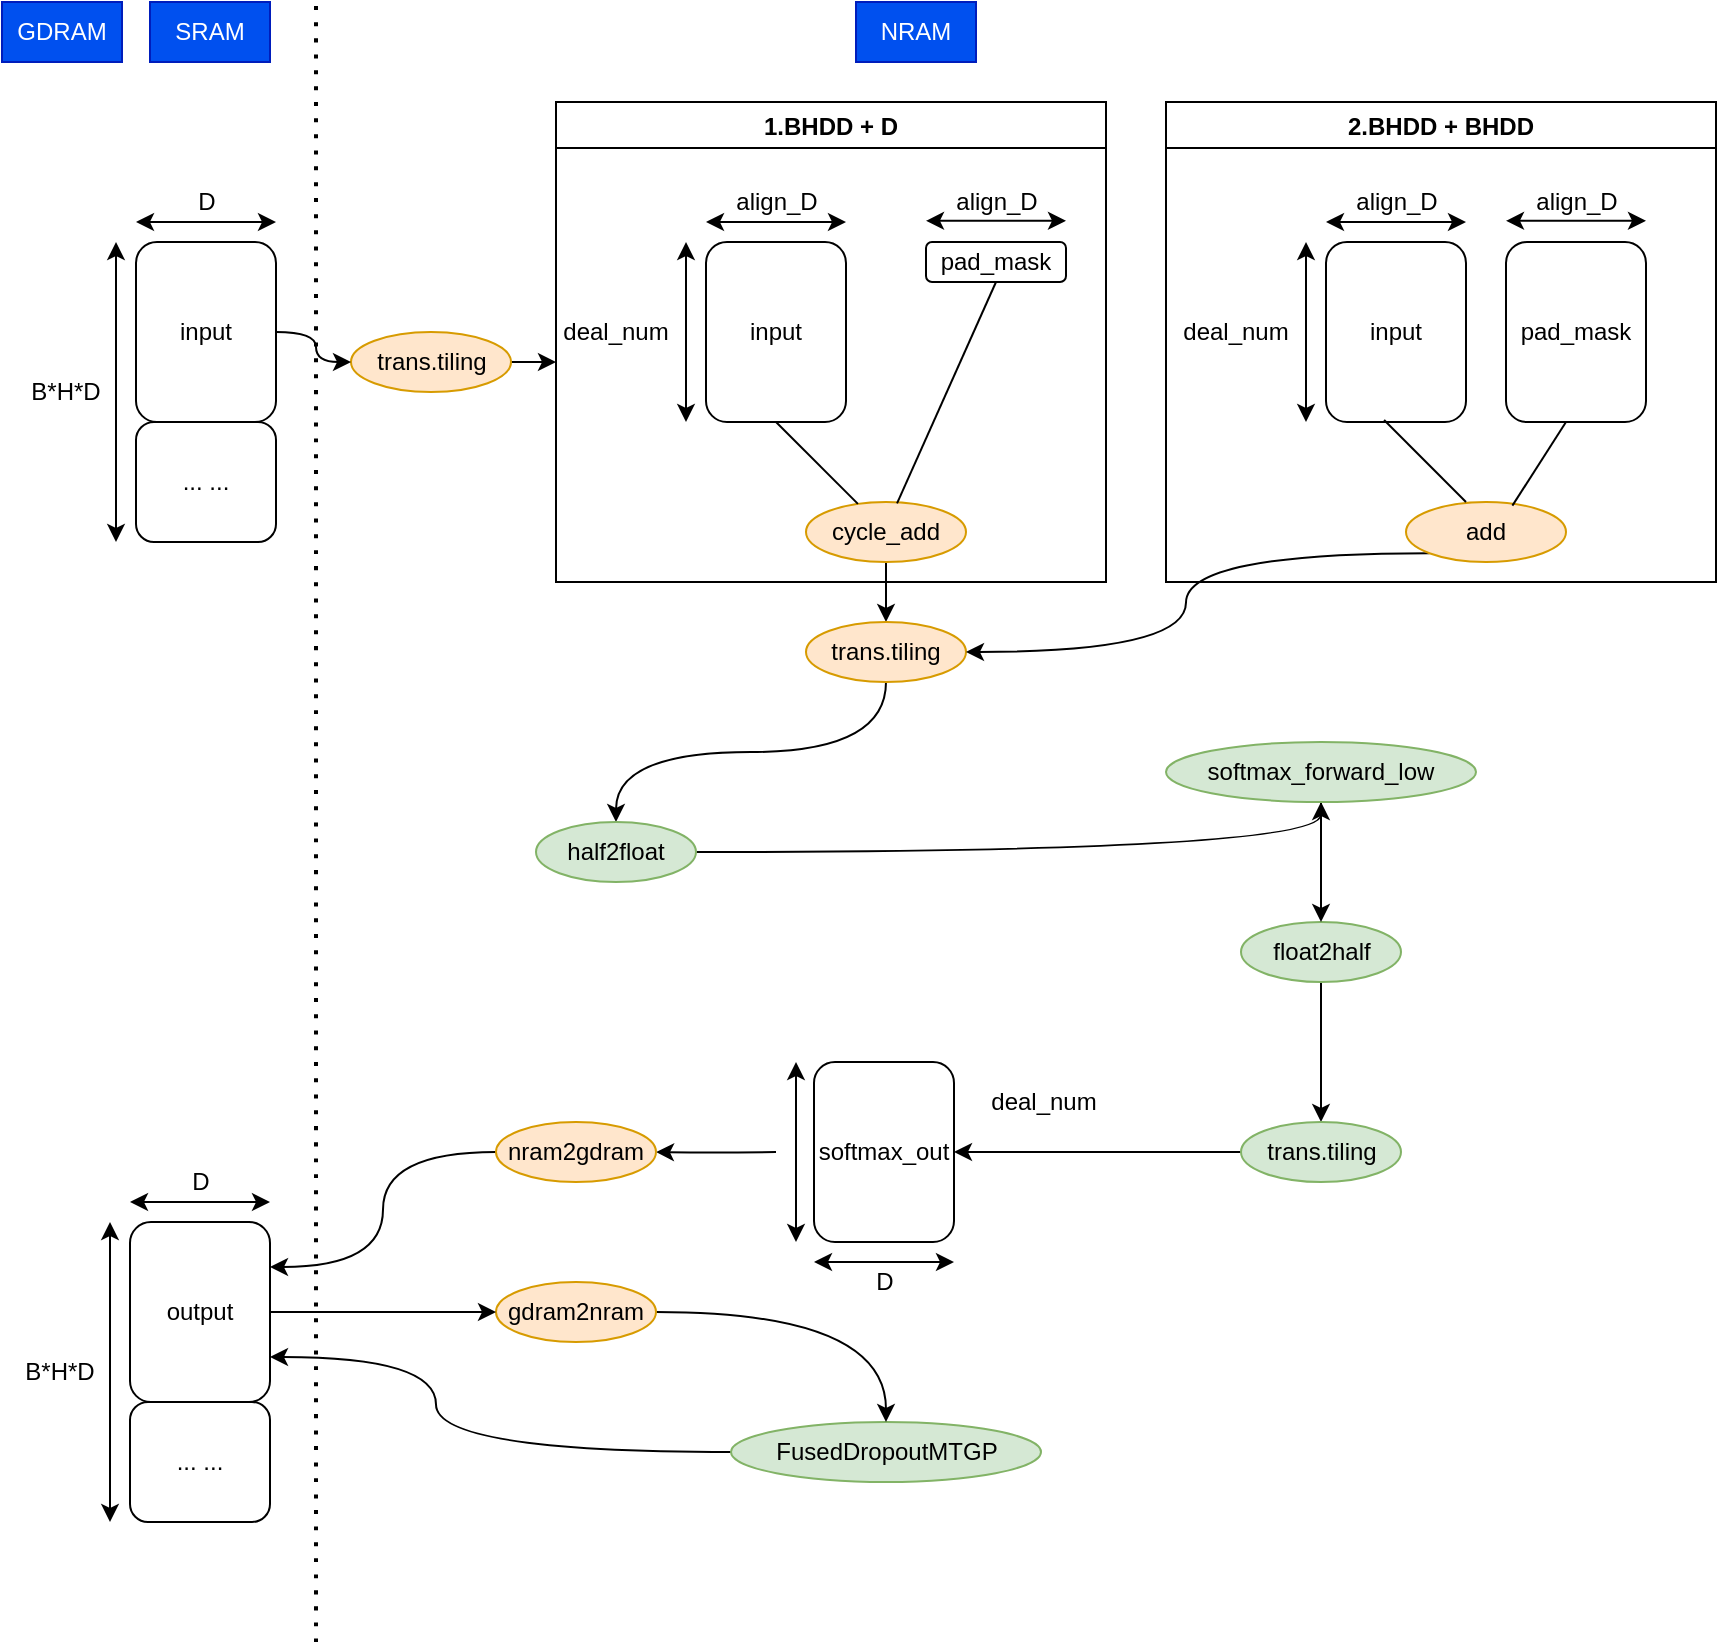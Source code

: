 <mxfile version="20.3.7" type="github"><diagram id="jfShUcs9I2K-0doQvZvM" name="第 1 页"><mxGraphModel dx="1357" dy="777" grid="1" gridSize="10" guides="1" tooltips="1" connect="1" arrows="1" fold="1" page="1" pageScale="1" pageWidth="3300" pageHeight="4681" math="0" shadow="0"><root><mxCell id="0"/><mxCell id="1" parent="0"/><mxCell id="-qZSoIFsuIlHtvBU8mxr-2" value="pad_mask" style="rounded=1;whiteSpace=wrap;html=1;" parent="1" vertex="1"><mxGeometry x="545" y="160" width="70" height="20" as="geometry"/></mxCell><mxCell id="-qZSoIFsuIlHtvBU8mxr-38" style="edgeStyle=orthogonalEdgeStyle;rounded=0;orthogonalLoop=1;jettySize=auto;html=1;exitX=0.5;exitY=1;exitDx=0;exitDy=0;entryX=0.5;entryY=0;entryDx=0;entryDy=0;" parent="1" source="-qZSoIFsuIlHtvBU8mxr-19" target="-qZSoIFsuIlHtvBU8mxr-22" edge="1"><mxGeometry relative="1" as="geometry"/></mxCell><mxCell id="-qZSoIFsuIlHtvBU8mxr-19" value="cycle_add" style="ellipse;whiteSpace=wrap;html=1;fillColor=#ffe6cc;strokeColor=#d79b00;" parent="1" vertex="1"><mxGeometry x="485" y="290" width="80" height="30" as="geometry"/></mxCell><mxCell id="-qZSoIFsuIlHtvBU8mxr-20" value="" style="endArrow=none;html=1;rounded=0;entryX=0.5;entryY=1;entryDx=0;entryDy=0;" parent="1" source="-qZSoIFsuIlHtvBU8mxr-19" target="-qZSoIFsuIlHtvBU8mxr-1" edge="1"><mxGeometry width="50" height="50" relative="1" as="geometry"><mxPoint x="405" y="340" as="sourcePoint"/><mxPoint x="455" y="290" as="targetPoint"/></mxGeometry></mxCell><mxCell id="-qZSoIFsuIlHtvBU8mxr-21" value="" style="endArrow=none;html=1;rounded=0;entryX=0.5;entryY=1;entryDx=0;entryDy=0;exitX=0.569;exitY=0.022;exitDx=0;exitDy=0;exitPerimeter=0;" parent="1" source="-qZSoIFsuIlHtvBU8mxr-19" target="-qZSoIFsuIlHtvBU8mxr-2" edge="1"><mxGeometry width="50" height="50" relative="1" as="geometry"><mxPoint x="715" y="290" as="sourcePoint"/><mxPoint x="765" y="240" as="targetPoint"/></mxGeometry></mxCell><mxCell id="-qZSoIFsuIlHtvBU8mxr-99" style="edgeStyle=orthogonalEdgeStyle;curved=1;rounded=0;orthogonalLoop=1;jettySize=auto;html=1;exitX=0.5;exitY=1;exitDx=0;exitDy=0;entryX=0.5;entryY=0;entryDx=0;entryDy=0;" parent="1" source="-qZSoIFsuIlHtvBU8mxr-22" target="-qZSoIFsuIlHtvBU8mxr-31" edge="1"><mxGeometry relative="1" as="geometry"/></mxCell><mxCell id="-qZSoIFsuIlHtvBU8mxr-22" value="trans.tiling" style="ellipse;whiteSpace=wrap;html=1;fillColor=#ffe6cc;strokeColor=#d79b00;" parent="1" vertex="1"><mxGeometry x="485" y="350" width="80" height="30" as="geometry"/></mxCell><mxCell id="-qZSoIFsuIlHtvBU8mxr-41" style="edgeStyle=orthogonalEdgeStyle;rounded=0;orthogonalLoop=1;jettySize=auto;html=1;exitX=1;exitY=0.5;exitDx=0;exitDy=0;curved=1;" parent="1" source="-qZSoIFsuIlHtvBU8mxr-31" target="-qZSoIFsuIlHtvBU8mxr-33" edge="1"><mxGeometry relative="1" as="geometry"><mxPoint x="724" y="405" as="sourcePoint"/></mxGeometry></mxCell><mxCell id="-qZSoIFsuIlHtvBU8mxr-31" value="half2float" style="ellipse;whiteSpace=wrap;html=1;fillColor=#d5e8d4;strokeColor=#82b366;" parent="1" vertex="1"><mxGeometry x="350" y="450" width="80" height="30" as="geometry"/></mxCell><mxCell id="-qZSoIFsuIlHtvBU8mxr-105" style="edgeStyle=orthogonalEdgeStyle;curved=1;rounded=0;orthogonalLoop=1;jettySize=auto;html=1;exitX=0.5;exitY=1;exitDx=0;exitDy=0;entryX=0.5;entryY=0;entryDx=0;entryDy=0;" parent="1" source="-qZSoIFsuIlHtvBU8mxr-32" target="-qZSoIFsuIlHtvBU8mxr-44" edge="1"><mxGeometry relative="1" as="geometry"/></mxCell><mxCell id="-qZSoIFsuIlHtvBU8mxr-32" value="float2half" style="ellipse;whiteSpace=wrap;html=1;fillColor=#d5e8d4;strokeColor=#82b366;" parent="1" vertex="1"><mxGeometry x="702.5" y="500" width="80" height="30" as="geometry"/></mxCell><mxCell id="-qZSoIFsuIlHtvBU8mxr-104" style="edgeStyle=orthogonalEdgeStyle;curved=1;rounded=0;orthogonalLoop=1;jettySize=auto;html=1;entryX=0.5;entryY=0;entryDx=0;entryDy=0;" parent="1" source="-qZSoIFsuIlHtvBU8mxr-33" target="-qZSoIFsuIlHtvBU8mxr-32" edge="1"><mxGeometry relative="1" as="geometry"/></mxCell><mxCell id="-qZSoIFsuIlHtvBU8mxr-33" value="softmax_forward_low" style="ellipse;whiteSpace=wrap;html=1;fillColor=#d5e8d4;strokeColor=#82b366;" parent="1" vertex="1"><mxGeometry x="665" y="410" width="155" height="30" as="geometry"/></mxCell><mxCell id="-qZSoIFsuIlHtvBU8mxr-103" style="edgeStyle=orthogonalEdgeStyle;curved=1;rounded=0;orthogonalLoop=1;jettySize=auto;html=1;exitX=0;exitY=0.5;exitDx=0;exitDy=0;entryX=1;entryY=0.5;entryDx=0;entryDy=0;" parent="1" source="-qZSoIFsuIlHtvBU8mxr-44" target="-qZSoIFsuIlHtvBU8mxr-46" edge="1"><mxGeometry relative="1" as="geometry"/></mxCell><mxCell id="-qZSoIFsuIlHtvBU8mxr-44" value="trans.tiling" style="ellipse;whiteSpace=wrap;html=1;fillColor=#d5e8d4;strokeColor=#82b366;" parent="1" vertex="1"><mxGeometry x="702.5" y="600" width="80" height="30" as="geometry"/></mxCell><mxCell id="-qZSoIFsuIlHtvBU8mxr-95" style="edgeStyle=orthogonalEdgeStyle;curved=1;rounded=0;orthogonalLoop=1;jettySize=auto;html=1;entryX=1;entryY=0.5;entryDx=0;entryDy=0;" parent="1" target="-qZSoIFsuIlHtvBU8mxr-93" edge="1"><mxGeometry relative="1" as="geometry"><mxPoint x="470" y="615" as="sourcePoint"/></mxGeometry></mxCell><mxCell id="-qZSoIFsuIlHtvBU8mxr-46" value="softmax_out" style="rounded=1;whiteSpace=wrap;html=1;" parent="1" vertex="1"><mxGeometry x="489" y="570" width="70" height="90" as="geometry"/></mxCell><mxCell id="-qZSoIFsuIlHtvBU8mxr-48" value="" style="endArrow=classic;startArrow=classic;html=1;rounded=0;" parent="1" edge="1"><mxGeometry width="50" height="50" relative="1" as="geometry"><mxPoint x="480" y="660" as="sourcePoint"/><mxPoint x="480" y="570" as="targetPoint"/></mxGeometry></mxCell><mxCell id="-qZSoIFsuIlHtvBU8mxr-49" value="deal_num" style="text;html=1;strokeColor=none;fillColor=none;align=center;verticalAlign=middle;whiteSpace=wrap;rounded=0;" parent="1" vertex="1"><mxGeometry x="579" y="580" width="50" height="20" as="geometry"/></mxCell><mxCell id="-qZSoIFsuIlHtvBU8mxr-50" value="D" style="text;html=1;strokeColor=none;fillColor=none;align=center;verticalAlign=middle;whiteSpace=wrap;rounded=0;" parent="1" vertex="1"><mxGeometry x="496.5" y="670" width="55" height="20" as="geometry"/></mxCell><mxCell id="-qZSoIFsuIlHtvBU8mxr-51" value="" style="endArrow=classic;startArrow=classic;html=1;rounded=0;" parent="1" edge="1"><mxGeometry width="50" height="50" relative="1" as="geometry"><mxPoint x="489" y="670.0" as="sourcePoint"/><mxPoint x="559" y="670.0" as="targetPoint"/></mxGeometry></mxCell><mxCell id="-qZSoIFsuIlHtvBU8mxr-52" value="" style="group" parent="1" vertex="1" connectable="0"><mxGeometry x="90" y="130" width="130" height="180" as="geometry"/></mxCell><mxCell id="-qZSoIFsuIlHtvBU8mxr-9" value="... ..." style="rounded=1;whiteSpace=wrap;html=1;" parent="-qZSoIFsuIlHtvBU8mxr-52" vertex="1"><mxGeometry x="60" y="120" width="70" height="60" as="geometry"/></mxCell><mxCell id="-qZSoIFsuIlHtvBU8mxr-10" value="" style="endArrow=classic;startArrow=classic;html=1;rounded=0;" parent="-qZSoIFsuIlHtvBU8mxr-52" edge="1"><mxGeometry width="50" height="50" relative="1" as="geometry"><mxPoint x="50" y="180" as="sourcePoint"/><mxPoint x="50" y="30.0" as="targetPoint"/></mxGeometry></mxCell><mxCell id="-qZSoIFsuIlHtvBU8mxr-11" value="B*H*D" style="text;html=1;strokeColor=none;fillColor=none;align=center;verticalAlign=middle;whiteSpace=wrap;rounded=0;" parent="-qZSoIFsuIlHtvBU8mxr-52" vertex="1"><mxGeometry y="95" width="50" height="20" as="geometry"/></mxCell><mxCell id="-qZSoIFsuIlHtvBU8mxr-16" value="input" style="rounded=1;whiteSpace=wrap;html=1;" parent="-qZSoIFsuIlHtvBU8mxr-52" vertex="1"><mxGeometry x="60" y="30" width="70" height="90" as="geometry"/></mxCell><mxCell id="-qZSoIFsuIlHtvBU8mxr-17" value="D" style="text;html=1;strokeColor=none;fillColor=none;align=center;verticalAlign=middle;whiteSpace=wrap;rounded=0;" parent="-qZSoIFsuIlHtvBU8mxr-52" vertex="1"><mxGeometry x="67.5" width="55" height="20" as="geometry"/></mxCell><mxCell id="-qZSoIFsuIlHtvBU8mxr-18" value="" style="endArrow=classic;startArrow=classic;html=1;rounded=0;" parent="-qZSoIFsuIlHtvBU8mxr-52" edge="1"><mxGeometry width="50" height="50" relative="1" as="geometry"><mxPoint x="60" y="20.0" as="sourcePoint"/><mxPoint x="130" y="20.0" as="targetPoint"/></mxGeometry></mxCell><mxCell id="-qZSoIFsuIlHtvBU8mxr-53" value="" style="group" parent="1" vertex="1" connectable="0"><mxGeometry x="87" y="620" width="130" height="180" as="geometry"/></mxCell><mxCell id="-qZSoIFsuIlHtvBU8mxr-54" value="... ..." style="rounded=1;whiteSpace=wrap;html=1;" parent="-qZSoIFsuIlHtvBU8mxr-53" vertex="1"><mxGeometry x="60" y="120" width="70" height="60" as="geometry"/></mxCell><mxCell id="-qZSoIFsuIlHtvBU8mxr-55" value="" style="endArrow=classic;startArrow=classic;html=1;rounded=0;" parent="-qZSoIFsuIlHtvBU8mxr-53" edge="1"><mxGeometry width="50" height="50" relative="1" as="geometry"><mxPoint x="50" y="180" as="sourcePoint"/><mxPoint x="50" y="30.0" as="targetPoint"/></mxGeometry></mxCell><mxCell id="-qZSoIFsuIlHtvBU8mxr-56" value="B*H*D" style="text;html=1;strokeColor=none;fillColor=none;align=center;verticalAlign=middle;whiteSpace=wrap;rounded=0;" parent="-qZSoIFsuIlHtvBU8mxr-53" vertex="1"><mxGeometry y="95" width="50" height="20" as="geometry"/></mxCell><mxCell id="-qZSoIFsuIlHtvBU8mxr-57" value="output" style="rounded=1;whiteSpace=wrap;html=1;" parent="-qZSoIFsuIlHtvBU8mxr-53" vertex="1"><mxGeometry x="60" y="30" width="70" height="90" as="geometry"/></mxCell><mxCell id="-qZSoIFsuIlHtvBU8mxr-58" value="D" style="text;html=1;strokeColor=none;fillColor=none;align=center;verticalAlign=middle;whiteSpace=wrap;rounded=0;" parent="-qZSoIFsuIlHtvBU8mxr-53" vertex="1"><mxGeometry x="67.5" width="55" height="20" as="geometry"/></mxCell><mxCell id="-qZSoIFsuIlHtvBU8mxr-59" value="" style="endArrow=classic;startArrow=classic;html=1;rounded=0;" parent="-qZSoIFsuIlHtvBU8mxr-53" edge="1"><mxGeometry width="50" height="50" relative="1" as="geometry"><mxPoint x="60" y="20.0" as="sourcePoint"/><mxPoint x="130" y="20.0" as="targetPoint"/></mxGeometry></mxCell><mxCell id="-qZSoIFsuIlHtvBU8mxr-63" style="edgeStyle=orthogonalEdgeStyle;curved=1;rounded=0;orthogonalLoop=1;jettySize=auto;html=1;entryX=1;entryY=0.75;entryDx=0;entryDy=0;" parent="1" source="-qZSoIFsuIlHtvBU8mxr-61" target="-qZSoIFsuIlHtvBU8mxr-57" edge="1"><mxGeometry relative="1" as="geometry"><Array as="points"><mxPoint x="300" y="765"/><mxPoint x="300" y="718"/></Array></mxGeometry></mxCell><mxCell id="-qZSoIFsuIlHtvBU8mxr-61" value="FusedDropoutMTGP" style="ellipse;whiteSpace=wrap;html=1;fillColor=#d5e8d4;strokeColor=#82b366;" parent="1" vertex="1"><mxGeometry x="447.5" y="750" width="155" height="30" as="geometry"/></mxCell><mxCell id="-qZSoIFsuIlHtvBU8mxr-64" value="pad_mask" style="rounded=1;whiteSpace=wrap;html=1;" parent="1" vertex="1"><mxGeometry x="835" y="160" width="70" height="90" as="geometry"/></mxCell><mxCell id="-qZSoIFsuIlHtvBU8mxr-65" value="" style="group" parent="1" vertex="1" connectable="0"><mxGeometry x="365" y="130" width="140" height="120" as="geometry"/></mxCell><mxCell id="-qZSoIFsuIlHtvBU8mxr-1" value="input" style="rounded=1;whiteSpace=wrap;html=1;" parent="-qZSoIFsuIlHtvBU8mxr-65" vertex="1"><mxGeometry x="70" y="30" width="70" height="90" as="geometry"/></mxCell><mxCell id="-qZSoIFsuIlHtvBU8mxr-3" value="" style="endArrow=classic;startArrow=classic;html=1;rounded=0;" parent="-qZSoIFsuIlHtvBU8mxr-65" edge="1"><mxGeometry width="50" height="50" relative="1" as="geometry"><mxPoint x="60" y="120" as="sourcePoint"/><mxPoint x="60" y="30" as="targetPoint"/></mxGeometry></mxCell><mxCell id="-qZSoIFsuIlHtvBU8mxr-4" value="deal_num" style="text;html=1;strokeColor=none;fillColor=none;align=center;verticalAlign=middle;whiteSpace=wrap;rounded=0;" parent="-qZSoIFsuIlHtvBU8mxr-65" vertex="1"><mxGeometry y="65" width="50" height="20" as="geometry"/></mxCell><mxCell id="-qZSoIFsuIlHtvBU8mxr-5" value="" style="endArrow=classic;startArrow=classic;html=1;rounded=0;" parent="-qZSoIFsuIlHtvBU8mxr-65" edge="1"><mxGeometry width="50" height="50" relative="1" as="geometry"><mxPoint x="70" y="20" as="sourcePoint"/><mxPoint x="140" y="20" as="targetPoint"/></mxGeometry></mxCell><mxCell id="-qZSoIFsuIlHtvBU8mxr-6" value="align_D" style="text;html=1;strokeColor=none;fillColor=none;align=center;verticalAlign=middle;whiteSpace=wrap;rounded=0;" parent="-qZSoIFsuIlHtvBU8mxr-65" vertex="1"><mxGeometry x="77.5" width="55" height="20" as="geometry"/></mxCell><mxCell id="-qZSoIFsuIlHtvBU8mxr-66" value="" style="group" parent="1" vertex="1" connectable="0"><mxGeometry x="675" y="130" width="140" height="120" as="geometry"/></mxCell><mxCell id="-qZSoIFsuIlHtvBU8mxr-67" value="input" style="rounded=1;whiteSpace=wrap;html=1;" parent="-qZSoIFsuIlHtvBU8mxr-66" vertex="1"><mxGeometry x="70" y="30" width="70" height="90" as="geometry"/></mxCell><mxCell id="-qZSoIFsuIlHtvBU8mxr-68" value="" style="endArrow=classic;startArrow=classic;html=1;rounded=0;" parent="-qZSoIFsuIlHtvBU8mxr-66" edge="1"><mxGeometry width="50" height="50" relative="1" as="geometry"><mxPoint x="60" y="120" as="sourcePoint"/><mxPoint x="60" y="30" as="targetPoint"/></mxGeometry></mxCell><mxCell id="-qZSoIFsuIlHtvBU8mxr-69" value="deal_num" style="text;html=1;strokeColor=none;fillColor=none;align=center;verticalAlign=middle;whiteSpace=wrap;rounded=0;" parent="-qZSoIFsuIlHtvBU8mxr-66" vertex="1"><mxGeometry y="65" width="50" height="20" as="geometry"/></mxCell><mxCell id="-qZSoIFsuIlHtvBU8mxr-70" value="" style="endArrow=classic;startArrow=classic;html=1;rounded=0;" parent="-qZSoIFsuIlHtvBU8mxr-66" edge="1"><mxGeometry width="50" height="50" relative="1" as="geometry"><mxPoint x="70" y="20" as="sourcePoint"/><mxPoint x="140" y="20" as="targetPoint"/></mxGeometry></mxCell><mxCell id="-qZSoIFsuIlHtvBU8mxr-71" value="align_D" style="text;html=1;strokeColor=none;fillColor=none;align=center;verticalAlign=middle;whiteSpace=wrap;rounded=0;" parent="-qZSoIFsuIlHtvBU8mxr-66" vertex="1"><mxGeometry x="77.5" width="55" height="20" as="geometry"/></mxCell><mxCell id="-qZSoIFsuIlHtvBU8mxr-72" value="" style="group" parent="1" vertex="1" connectable="0"><mxGeometry x="545" y="130" width="70" height="20" as="geometry"/></mxCell><mxCell id="-qZSoIFsuIlHtvBU8mxr-7" value="align_D" style="text;html=1;strokeColor=none;fillColor=none;align=center;verticalAlign=middle;whiteSpace=wrap;rounded=0;" parent="-qZSoIFsuIlHtvBU8mxr-72" vertex="1"><mxGeometry x="7.5" width="55" height="20" as="geometry"/></mxCell><mxCell id="-qZSoIFsuIlHtvBU8mxr-8" value="" style="endArrow=classic;startArrow=classic;html=1;rounded=0;" parent="-qZSoIFsuIlHtvBU8mxr-72" edge="1"><mxGeometry width="50" height="50" relative="1" as="geometry"><mxPoint y="19.41" as="sourcePoint"/><mxPoint x="70" y="19.41" as="targetPoint"/></mxGeometry></mxCell><mxCell id="-qZSoIFsuIlHtvBU8mxr-74" value="" style="group" parent="1" vertex="1" connectable="0"><mxGeometry x="835" y="130" width="70" height="20" as="geometry"/></mxCell><mxCell id="-qZSoIFsuIlHtvBU8mxr-75" value="align_D" style="text;html=1;strokeColor=none;fillColor=none;align=center;verticalAlign=middle;whiteSpace=wrap;rounded=0;" parent="-qZSoIFsuIlHtvBU8mxr-74" vertex="1"><mxGeometry x="7.5" width="55" height="20" as="geometry"/></mxCell><mxCell id="-qZSoIFsuIlHtvBU8mxr-76" value="" style="endArrow=classic;startArrow=classic;html=1;rounded=0;" parent="-qZSoIFsuIlHtvBU8mxr-74" edge="1"><mxGeometry width="50" height="50" relative="1" as="geometry"><mxPoint y="19.41" as="sourcePoint"/><mxPoint x="70" y="19.41" as="targetPoint"/></mxGeometry></mxCell><mxCell id="-qZSoIFsuIlHtvBU8mxr-81" style="edgeStyle=orthogonalEdgeStyle;curved=1;rounded=0;orthogonalLoop=1;jettySize=auto;html=1;exitX=0;exitY=1;exitDx=0;exitDy=0;entryX=1;entryY=0.5;entryDx=0;entryDy=0;" parent="1" source="-qZSoIFsuIlHtvBU8mxr-77" target="-qZSoIFsuIlHtvBU8mxr-22" edge="1"><mxGeometry relative="1" as="geometry"/></mxCell><mxCell id="-qZSoIFsuIlHtvBU8mxr-77" value="add" style="ellipse;whiteSpace=wrap;html=1;fillColor=#ffe6cc;strokeColor=#d79b00;" parent="1" vertex="1"><mxGeometry x="785" y="290" width="80" height="30" as="geometry"/></mxCell><mxCell id="-qZSoIFsuIlHtvBU8mxr-79" value="" style="endArrow=none;html=1;rounded=0;entryX=0.5;entryY=1;entryDx=0;entryDy=0;" parent="1" edge="1"><mxGeometry width="50" height="50" relative="1" as="geometry"><mxPoint x="814.995" y="289.995" as="sourcePoint"/><mxPoint x="774.04" y="249.04" as="targetPoint"/></mxGeometry></mxCell><mxCell id="-qZSoIFsuIlHtvBU8mxr-80" value="" style="endArrow=none;html=1;rounded=0;exitX=0.665;exitY=0.061;exitDx=0;exitDy=0;exitPerimeter=0;" parent="1" source="-qZSoIFsuIlHtvBU8mxr-77" edge="1"><mxGeometry width="50" height="50" relative="1" as="geometry"><mxPoint x="835" y="310" as="sourcePoint"/><mxPoint x="865" y="250" as="targetPoint"/></mxGeometry></mxCell><mxCell id="-qZSoIFsuIlHtvBU8mxr-82" value="1.BHDD + D" style="swimlane;" parent="1" vertex="1"><mxGeometry x="360" y="90" width="275" height="240" as="geometry"/></mxCell><mxCell id="-qZSoIFsuIlHtvBU8mxr-83" value="2.BHDD + BHDD" style="swimlane;" parent="1" vertex="1"><mxGeometry x="665" y="90" width="275" height="240" as="geometry"/></mxCell><mxCell id="-qZSoIFsuIlHtvBU8mxr-85" value="" style="endArrow=none;dashed=1;html=1;dashPattern=1 3;strokeWidth=2;rounded=0;curved=1;" parent="1" edge="1"><mxGeometry width="50" height="50" relative="1" as="geometry"><mxPoint x="240" y="860" as="sourcePoint"/><mxPoint x="240" y="40" as="targetPoint"/></mxGeometry></mxCell><mxCell id="-qZSoIFsuIlHtvBU8mxr-86" value="GDRAM" style="text;html=1;strokeColor=#001DBC;fillColor=#0050ef;align=center;verticalAlign=middle;whiteSpace=wrap;rounded=0;fontColor=#ffffff;" parent="1" vertex="1"><mxGeometry x="83" y="40" width="60" height="30" as="geometry"/></mxCell><mxCell id="-qZSoIFsuIlHtvBU8mxr-87" value="NRAM" style="text;html=1;strokeColor=#001DBC;fillColor=#0050ef;align=center;verticalAlign=middle;whiteSpace=wrap;rounded=0;fontColor=#ffffff;" parent="1" vertex="1"><mxGeometry x="510" y="40" width="60" height="30" as="geometry"/></mxCell><mxCell id="-qZSoIFsuIlHtvBU8mxr-88" value="SRAM" style="text;html=1;strokeColor=#001DBC;fillColor=#0050ef;align=center;verticalAlign=middle;whiteSpace=wrap;rounded=0;fontColor=#ffffff;" parent="1" vertex="1"><mxGeometry x="157" y="40" width="60" height="30" as="geometry"/></mxCell><mxCell id="-qZSoIFsuIlHtvBU8mxr-91" style="edgeStyle=orthogonalEdgeStyle;curved=1;rounded=0;orthogonalLoop=1;jettySize=auto;html=1;exitX=1;exitY=0.5;exitDx=0;exitDy=0;" parent="1" source="-qZSoIFsuIlHtvBU8mxr-89" edge="1"><mxGeometry relative="1" as="geometry"><mxPoint x="360" y="220.333" as="targetPoint"/></mxGeometry></mxCell><mxCell id="-qZSoIFsuIlHtvBU8mxr-89" value="trans.tiling" style="ellipse;whiteSpace=wrap;html=1;fillColor=#ffe6cc;strokeColor=#d79b00;" parent="1" vertex="1"><mxGeometry x="257.5" y="205" width="80" height="30" as="geometry"/></mxCell><mxCell id="-qZSoIFsuIlHtvBU8mxr-90" style="edgeStyle=orthogonalEdgeStyle;curved=1;rounded=0;orthogonalLoop=1;jettySize=auto;html=1;exitX=1;exitY=0.5;exitDx=0;exitDy=0;entryX=0;entryY=0.5;entryDx=0;entryDy=0;" parent="1" source="-qZSoIFsuIlHtvBU8mxr-16" target="-qZSoIFsuIlHtvBU8mxr-89" edge="1"><mxGeometry relative="1" as="geometry"/></mxCell><mxCell id="-qZSoIFsuIlHtvBU8mxr-96" style="edgeStyle=orthogonalEdgeStyle;curved=1;rounded=0;orthogonalLoop=1;jettySize=auto;html=1;exitX=0;exitY=0.5;exitDx=0;exitDy=0;entryX=1;entryY=0.25;entryDx=0;entryDy=0;" parent="1" source="-qZSoIFsuIlHtvBU8mxr-93" target="-qZSoIFsuIlHtvBU8mxr-57" edge="1"><mxGeometry relative="1" as="geometry"/></mxCell><mxCell id="-qZSoIFsuIlHtvBU8mxr-93" value="nram2gdram" style="ellipse;whiteSpace=wrap;html=1;fillColor=#ffe6cc;strokeColor=#d79b00;" parent="1" vertex="1"><mxGeometry x="330" y="600" width="80" height="30" as="geometry"/></mxCell><mxCell id="-qZSoIFsuIlHtvBU8mxr-98" style="edgeStyle=orthogonalEdgeStyle;curved=1;rounded=0;orthogonalLoop=1;jettySize=auto;html=1;exitX=1;exitY=0.5;exitDx=0;exitDy=0;entryX=0.5;entryY=0;entryDx=0;entryDy=0;" parent="1" source="-qZSoIFsuIlHtvBU8mxr-94" target="-qZSoIFsuIlHtvBU8mxr-61" edge="1"><mxGeometry relative="1" as="geometry"/></mxCell><mxCell id="-qZSoIFsuIlHtvBU8mxr-94" value="gdram2nram" style="ellipse;whiteSpace=wrap;html=1;fillColor=#ffe6cc;strokeColor=#d79b00;" parent="1" vertex="1"><mxGeometry x="330" y="680" width="80" height="30" as="geometry"/></mxCell><mxCell id="-qZSoIFsuIlHtvBU8mxr-97" style="edgeStyle=orthogonalEdgeStyle;curved=1;rounded=0;orthogonalLoop=1;jettySize=auto;html=1;exitX=1;exitY=0.5;exitDx=0;exitDy=0;entryX=0;entryY=0.5;entryDx=0;entryDy=0;" parent="1" source="-qZSoIFsuIlHtvBU8mxr-57" target="-qZSoIFsuIlHtvBU8mxr-94" edge="1"><mxGeometry relative="1" as="geometry"/></mxCell></root></mxGraphModel></diagram></mxfile>